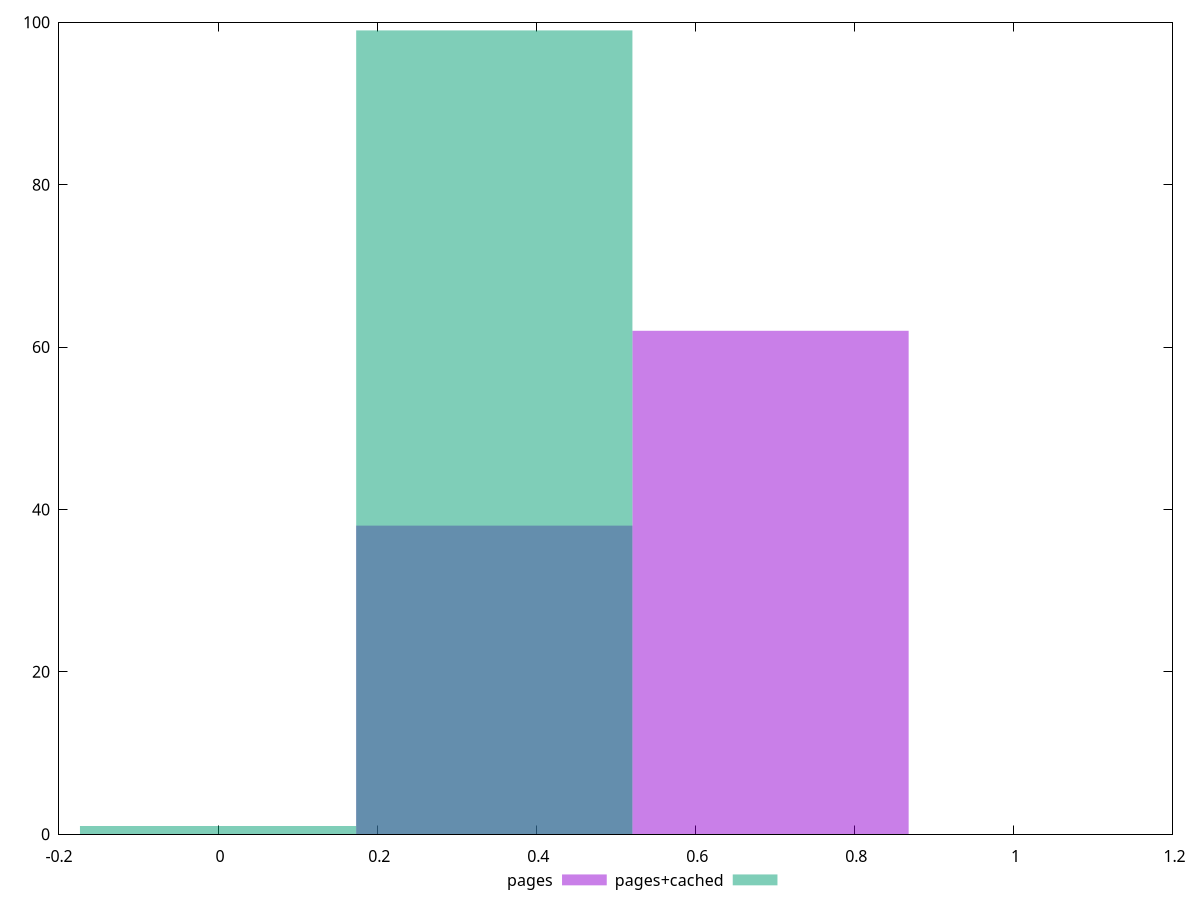 reset
set terminal svg size 640, 500 enhanced background rgb 'white'
set output "reprap/cumulative-layout-shift/comparison/histogram/1_vs_2.svg"

$pages <<EOF
0.34730609878440394 38
0.6946121975688079 62
EOF

$pagesCached <<EOF
0.34730609878440394 99
0 1
EOF

set key outside below
set boxwidth 0.34730609878440394
set yrange [0:100]
set style fill transparent solid 0.5 noborder

plot \
  $pages title "pages" with boxes, \
  $pagesCached title "pages+cached" with boxes, \


reset